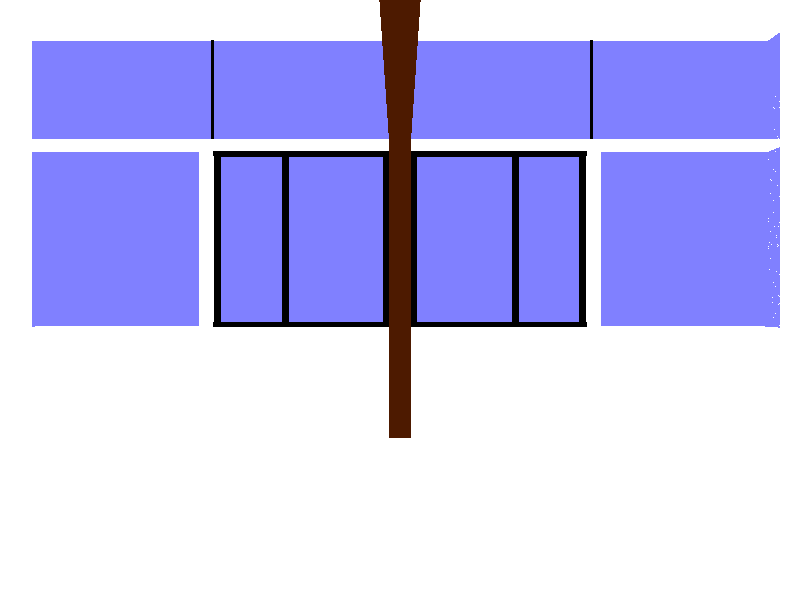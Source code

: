 //September 24-27, 2015

//Do inner windows


#declare RoomWidth = 631.5; //changed based on back wall measurements
#declare RoomLength = 1016;
#declare RoomHeight = 335;

#declare HalfRoomWidth = RoomWidth/2;
#declare HalfRoomLength = RoomLength/2;
#declare SeatedEyeHeight = 112;

#declare CATLab = box {
	<0,0,0>
	<RoomWidth,RoomHeight,RoomLength>
};

#declare DoorWidth = 91;
#declare DoorHeight = 236;
#declare DoorDepth = 16;
#declare DoorDistanceFromRightWall = 188;
#declare DoorwayCutout = box {
	<0,0.01,-DoorDepth/2>
	<DoorWidth,DoorHeight,DoorDepth/2>
	translate <RoomWidth-DoorDistanceFromRightWall,0,RoomLength>
};


//Windows:


//WindowCutout
#declare WindowHeight = 150.5;
#declare WindowDistanceFromGround = 89;
#declare WindowFullHeight = RoomHeight - WindowDistanceFromGround;
#declare WindowCutout = box {
	<0,0,-DoorDepth>
	<RoomWidth,WindowFullHeight,DoorDepth>
	translate <0,WindowDistanceFromGround,0>
};
//SmallBars
#declare SmallWindowWidth = 150.5;
#declare LargeWindowWidth = 151;
#declare SmallBarWidth = 5.5;
#declare SillLength = 21;
#declare OutsideWindow = -2;
#declare SmallBar = box {
	<0,0,OutsideWindow>
	<SmallBarWidth,WindowHeight,SillLength>
};
//LargeBar
#declare LargeBarWidth = 17.5;
#declare LargeBarHeight = WindowHeight + WindowDistanceFromGround;
#declare LargeBarLength = 30;
#declare LargeBar = box {
	<0,0,OutsideWindow>
	<LargeBarWidth,LargeBarHeight,LargeBarLength>
};
//Beam
#declare BeamWidth = LargeBarWidth;
#declare BeamHeight = RoomHeight - WindowHeight - WindowDistanceFromGround;
#declare BeamLength = RoomLength;
#declare Beam = box {
	<0,0,OutsideWindow>
	<BeamWidth,BeamHeight,BeamLength>
};
//TopSill
#declare TopSill = box {
	<0,0,OutsideWindow>
	<RoomWidth,SmallBarWidth,SillLength>
};
//TopDividers
#declare TopDivider = box {
	<0,0,OutsideWindow>
	<2,BeamHeight,-OutsideWindow>
};
//Sill
#declare Sill = box {
	<0,0,-DoorDepth>
	<RoomWidth,WindowDistanceFromGround,SillLength>
};
//InnerWindows
#declare RightLeftVertical = box { 
	<0,0,OutsideWindow>
	<6,WindowHeight,OutsideWindow>
};
#declare CenterVertical = box {
	<0,0,OutsideWindow>
	<7,WindowHeight,OutsideWindow>
};
#declare TopBottomHorizontal = box {
	<0,0,OutsideWindow>
	<LargeWindowWidth,4,-OutsideWindow>
};
#declare InnerWindowLeft = union {
	object {
		TopBottomHorizontal
		translate <0,WindowHeight-4,0>
	}
	object {
		TopBottomHorizontal
	}
	object {
		RightLeftVertical
		translate <LargeWindowWidth-6,0,0>
	}
	object {
		RightLeftVertical
		translate <LargeWindowWidth-6-51.5-7,0,0>
	}
	object {
		RightLeftVertical
	}
};
#declare InnerWindowRight = union {
	object {
		TopBottomHorizontal
		translate <0,WindowHeight-4,0>
	}
	object {
		TopBottomHorizontal
	}
	object {
		RightLeftVertical
		translate <LargeWindowWidth-6,0,0>
	}
	object {
		RightLeftVertical
		translate <LargeWindowWidth-6-80.5-7,0,0>
	}
	object {
		RightLeftVertical
		translate <0,0,0>
	}
};




#declare MargaretVision = <HalfRoomWidth,SeatedEyeHeight,HalfRoomLength-200>;
#declare JustinVision = <HalfRoomWidth,SeatedEyeHeight,RoomLength-500>;
camera {
	location JustinVision
	look_at MargaretVision
}

light_source {
	<HalfRoomWidth,SeatedEyeHeight,HalfRoomLength>
	rgb <1,1,1>
}

background {
	rgb <.5,.5,1> //need to have a background color that isn't black for TopDividers to show up
}		

difference {
	object {
		CATLab
		scale 1.001 //represents outer wall because walls are not infinitely thin
	}
	object {
		CATLab	
	}
	object {
		DoorwayCutout
	}
	object {
		WindowCutout
	}
	texture{
		pigment{
			rgb <1,1,1>
		}
	}
}


//Window
#declare Black = texture{pigment{rgb <0,0,0>}};
#declare White = texture{pigment{rgb<1,1,1>}};
#declare Brown = texture{pigment{rgb<.3,.1,0>}};
#declare FirstBar = RoomWidth - SmallWindowWidth - SmallBarWidth;
#declare SecondBar = RoomWidth - SmallWindowWidth - LargeWindowWidth - SmallBarWidth - LargeBarWidth;
#declare ThirdBar = RoomWidth - SmallWindowWidth - (LargeWindowWidth*2) - SmallBarWidth - LargeBarWidth - SmallBarWidth;
#declare WindowsWall = union {
	object {
		SmallBar
		translate <FirstBar,WindowDistanceFromGround,0>
		texture{White}
	}
	object {
		SmallBar
		translate <ThirdBar,WindowDistanceFromGround,0>
		texture{White}
	}
	object {
		LargeBar
		translate <SecondBar,0,0>
		texture{Brown}
	}
	object {
		Beam
		translate <SecondBar,WindowDistanceFromGround+WindowHeight,0>
		texture{Brown}
	}	
	object {
		TopSill
		translate <0,WindowDistanceFromGround+WindowHeight,0>
		texture{White}
	}
	object {
		TopDivider
		translate <FirstBar,WindowDistanceFromGround+WindowHeight,0>
		texture{Black}
	}
	object {
		TopDivider
		translate <ThirdBar,WindowDistanceFromGround+WindowHeight,0>
		texture{Black}
	}
	object {
		Sill
		texture{White}
	}
	object {
		InnerWindowLeft
		translate <RoomWidth-SmallWindowWidth-SmallBarWidth-LargeWindowWidth,WindowDistanceFromGround,0>
		texture{Black}
	}
	object {
		InnerWindowRight
		translate <SmallWindowWidth+SmallBarWidth,WindowDistanceFromGround,0>
		texture{Black}
	}
};

object {
	WindowsWall
}








